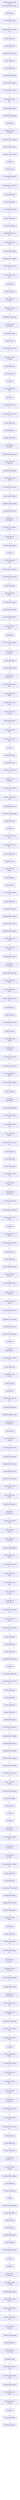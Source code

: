 flowchart TD
    A["🎯 Island navigation using boat<br/>Active Inference Curriculum"] --> B["📚 Foundation"]
    
    B --> S1["1. Professional Profile & C..."]
    S1 --> S2["Comprehensive Curriculum Se..."]
    S2 --> S3["Section Introduction"]
    S3 --> S4["Learning Objectives"]
    S4 --> S5["Educational Foundations"]
    S5 --> S6["Career Trajectories"]
    S6 --> S7["Core Competencies"]
    S7 --> S8["Professional Challenges"]
    S8 --> S9["Active Inference Material"]
    S9 --> S10["Free Energy Principle and A..."]
    S10 --> S11["Applications in Island Navi..."]
    S11 --> S12["Practical Implementation"]
    S12 --> S13["Simulation and Modeling"]
    S13 --> S14["Case Studies"]
    S14 --> S15["Reflection and Self-Assessment"]
    S15 --> S16["Assessment and Evaluation"]
    S16 --> S17["Multi-Level Assessment"]
    S17 --> S18["Continuous Improvement"]
    S18 --> S19["Conclusion"]
    S19 --> S20["Resource Links"]
    S20 --> S21["2. Knowledge Architecture &..."]
    S21 --> S22["Comprehensive Curriculum Se..."]
    S22 --> S23["Learning Objectives"]
    S23 --> S24["Section Components"]
    S24 --> S25["1. Comprehensive Section In..."]
    S25 --> S26["Learning Architecture"]
    S26 --> S27["Curriculum Integration"]
    S27 --> S28["Professional Relevance Fram..."]
    S28 --> S29["2. Multi-Layered Core Conte..."]
    S29 --> S30["Conceptual Foundation"]
    S30 --> S31["Mathematical Framework"]
    S31 --> S32["Practical Implementation Fr..."]
    S32 --> S33["3. Extensive Practical Appl..."]
    S33 --> S34["Case Studies"]
    S34 --> S35["Hands-On Projects"]
    S35 --> S36["4. Rich Visual and Conceptu..."]
    S36 --> S37["Multi-Modal Learning Resources"]
    S37 --> S38["Analogies and Metaphors"]
    S38 --> S39["5. Comprehensive Assessment..."]
    S39 --> S40["Assessment Strategy"]
    S40 --> S41["Reflection Tools"]
    S41 --> S42["6. Extended Learning and Pr..."]
    S42 --> S43["Advanced Learning Pathways"]
    S43 --> S44["Interactive Elements"]
    S44 --> S45["Resource Library"]
    S45 --> S46["Conclusion"]
    S46 --> S47["3. Learning Ecology & Profe..."]
    S47 --> S48["SQL 12.221"]
    S48 --> S49["4. Cognitive Architecture &..."]
    S49 --> S50["Comprehensive Curriculum Se..."]
    S50 --> S51["Section Introduction"]
    S51 --> S52["Learning Objectives"]
    S52 --> S53["Cognitive Architecture"]
    S53 --> S54["Mental Models & Conceptual ..."]
    S54 --> S55["Problem-Solving Strategies"]
    S55 --> S56["Cognitive Biases & Limitations"]
    S56 --> S57["Collaborative Intelligence"]
    S57 --> S58["Core Active Inference Material"]
    S58 --> S59["Free Energy Principle and A..."]
    S59 --> S60["Active Inference Theory"]
    S60 --> S61["Applications and Domains"]
    S61 --> S62["Educational Resources"]
    S62 --> S63["Software and Computational ..."]
    S63 --> S64["Research Communities and Ne..."]
    S64 --> S65["Current Research Directions"]
    S65 --> S66["Practical Implementation"]
    S66 --> S67["Conclusion"]
    S67 --> S68["Section Development Require..."]
    S68 --> S69["5. Active Inference Integra..."]
    S69 --> S70["Comprehensive Curriculum Se..."]
    S70 --> S71["Section Introduction"]
    S71 --> S72["Multi-Layered Core Content ..."]
    S72 --> S73["Conceptual Foundation"]
    S73 --> S74["Mathematical Framework"]
    S74 --> S75["Practical Implementation Fr..."]
    S75 --> S76["Extensive Practical Applica..."]
    S76 --> S77["Case Studies"]
    S77 --> S78["Hands-On Implementation Pro..."]
    S78 --> S79["Rich Visual and Conceptual ..."]
    S79 --> S80["Conceptual Diagrams"]
    S80 --> S81["Cognitive Support Tools"]
    S81 --> S82["Comprehensive Assessment an..."]
    S82 --> S83["Multi-Level Assessment Stra..."]
    S83 --> S84["Self-Assessment and Reflect..."]
    S84 --> S85["Extended Learning and Profe..."]
    S85 --> S86["Advanced Learning Pathways"]
    S86 --> S87["Professional Integration an..."]
    S87 --> S88["6. Curriculum Design Implic..."]
    S88 --> S89["Section 6: Curriculum Desig..."]
    S89 --> S90["Overview"]
    S90 --> S91["Learning Objectives"]
    S91 --> S92["Curriculum Structure"]
    S92 --> S93["**Module 1: Introduction to..."]
    S93 --> S94["**Module 2: AIF in Maritime..."]
    S94 --> S95["**Module 3: Case Studies an..."]
    S95 --> S96["**Module 4: Design and Impl..."]
    S96 --> S97["Pedagogical Approach"]
    S97 --> S98["Assessment and Evaluation"]
    S98 --> S99["Support Resources"]
    S99 --> S100["Conclusion"]
    S100 --> S101["1. Executive Summary & Stra..."]
    S101 --> S102["1. Executive Summary & Stra..."]
    S102 --> S103["Learning Objectives:"]
    S103 --> S104["Strategic Context:"]
    S104 --> S105["Professional Value Proposit..."]
    S105 --> S106["Learning Pathway:"]
    S106 --> S107["Success Criteria:"]
    S107 --> S108["2. Free Energy Principle an..."]
    S108 --> S109["Learning Objectives:"]
    S109 --> S110["Theoretical Foundations:"]
    S110 --> S111["Mathematical Framework:"]
    S111 --> S112["Active Inference Theory:"]
    S112 --> S113["Applications and Domains:"]
    S113 --> S114["Key Researchers and Contrib..."]
    S114 --> S115["Seminal Papers and Publicat..."]
    S115 --> S116["Educational Resources:"]
    S116 --> S117["Software and Computational ..."]
    S117 --> S118["Implementation Roadmap"]
    S118 --> S119["Phase 1: Foundations (Weeks..."]
    S119 --> S120["Phase 2: Applications (Week..."]
    S120 --> S121["Phase 3: Advanced Topics (W..."]
    S121 --> S122["Assessment Plan:"]
    S122 --> S123["Support Structure:"]
    S123 --> S124["2. Foundational Framework D..."]
    S124 --> S125["Section Overview"]
    S125 --> S126["2.1 Conceptual Bridge Building"]
    S126 --> S127["2.2 Mathematical Foundation"]
    S127 --> S128["2.3 Cognitive Framework Dev..."]
    S128 --> S129["2.4 Historical and Theoreti..."]
    S129 --> S130["Core Active Inference Material"]
    S130 --> S131["Free Energy Principle and A..."]
    S131 --> S132["Table of Contents"]
    S132 --> S133["2.5 Practical Implementation"]
    S133 --> S134["Implementation Guidelines"]
    S134 --> S135["2.6 Progress Monitoring and..."]
    S135 --> S136["2.7 Learning Objectives and..."]
    S136 --> S137["3. Core Principles & Mechan..."]
    S137 --> S138["Comprehensive Curriculum Se..."]
    S138 --> S139["Section Overview"]
    S139 --> S140["Learning Objectives"]
    S140 --> S141["Section Components"]
    S141 --> S142["1. Free Energy Principle De..."]
    S142 --> S143["2. Active Inference Process..."]
    S143 --> S144["3. Implementation Mechanisms"]
    S144 --> S145["4. Hands-on Introduction to..."]
    S145 --> S146["Assessment and Reflection"]
    S146 --> S147["Resource Library and Ongoin..."]
    S147 --> S148["Conclusion"]
    S148 --> S149["4. Extensive Domain Applica..."]
    S149 --> S150["Comprehensive Curriculum Se..."]
    S150 --> S151["Section Overview"]
    S151 --> S152["Learning Objectives"]
    S152 --> S153["Primary Application Areas"]
    S153 --> S154["Autonomous Island Approach ..."]
    S154 --> S155["Practical Implementation Pr..."]
    S155 --> S156["Industry Integration Examples"]
    S156 --> S157["Core Active Inference Material"]
    S157 --> S158["Free Energy Principle and A..."]
    S158 --> S159["Applications and Domains"]
    S159 --> S160["Educational Resources"]
    S160 --> S161["Assessment and Reflection"]
    S161 --> S162["Conclusion"]
    S162 --> S163["5. Hands-On Implementation ..."]
    S163 --> S164["Comprehensive Curriculum Se..."]
    S164 --> S165["Section Introduction"]
    S165 --> S166["Computational Skills Develo..."]
    S166 --> S167["Python Tutorials"]
    S167 --> S168["Data Analysis"]
    S168 --> S169["Experimental Design and Met..."]
    S169 --> S170["Formulating Hypotheses"]
    S170 --> S171["Simulated Navigation Trials"]
    S171 --> S172["Professional Tool Development"]
    S172 --> S173["User Interfaces"]
    S173 --> S174["Core Active Inference Material"]
    S174 --> S175["Free Energy Principle and A..."]
    S175 --> S176["Theoretical Foundations"]
    S176 --> S177["Mathematical Framework"]
    S177 --> S178["Active Inference Theory"]
    S178 --> S179["Applications and Domains"]
    S179 --> S180["Key Researchers and Contrib..."]
    S180 --> S181["Seminal Papers and Publicat..."]
    S181 --> S182["Educational Resources"]
    S182 --> S183["Software and Computational ..."]
    S183 --> S184["Research Communities and Ne..."]
    S184 --> S185["Current Research Directions"]
    S185 --> S186["Cross-Disciplinary Connections"]
    S186 --> S187["Practical Implementation"]
    S187 --> S188["Section Development Require..."]
    S188 --> S189["1. Comprehensive Section In..."]
    S189 --> S190["2. Multi-Layered Core Conte..."]
    S190 --> S191["3. Extensive Practical Appl..."]
    S191 --> S192["4. Rich Visual and Conceptu..."]
    S192 --> S193["5. Comprehensive Assessment..."]
    S193 --> S194["6. Extended Learning and Pr..."]
    S194 --> S195["6. Advanced Topics & Resear..."]
    S195 --> S196["Comprehensive Curriculum Se..."]
    S196 --> S197["Section Introduction"]
    S197 --> S198["Learning Objectives"]
    S198 --> S199["Section Components"]
    S199 --> S200["Assessment and Reflection"]
    S200 --> S201["Conclusion"]
    S201 --> S202["7. Professional Integration..."]
    S202 --> S203["Comprehensive Curriculum Se..."]
    S203 --> S204["Section Introduction"]
    S204 --> S205["Learning Objectives:"]
    S205 --> S206["Learning Architecture"]
    S206 --> S207["Section Components"]
    S207 --> S208["Theoretical Foundation"]
    S208 --> S209["Free Energy Principle and A..."]
    S209 --> S210["Mathematical Framework"]
    S210 --> S211["Practical Implementation"]
    S211 --> S212["Organizational Strategies"]
    S212 --> S213["Implementation in Practice"]
    S213 --> S214["Case Studies and Projects"]
    S214 --> S215["Case Study 1: Autonomous Ve..."]
    S215 --> S216["Project: AIF-based Navigati..."]
    S216 --> S217["Assessment and Reflection"]
    S217 --> S218["Assessment Strategy"]
    S218 --> S219["Reflection Tools"]
    S219 --> S220["Conclusion"]
    S220 --> S221["References"]
    S221 --> S222["Software and Computational ..."]
    S222 --> S223["Community and Network Devel..."]
    S223 --> S224["Innovation and Contribution..."]
    S224 --> S225["8. Assessment & Evaluation ..."]
    S225 --> S226["Comprehensive Curriculum Se..."]
    S226 --> S227["Section Introduction"]
    S227 --> S228["Learning Objectives:"]
    S228 --> S229["Multi-Layered Core Content"]
    S229 --> S230["Conceptual Foundation"]
    S230 --> S231["Mathematical Framework"]
    S231 --> S232["Practical Implementation"]
    S232 --> S233["Extensive Practical Applica..."]
    S233 --> S234["Case Studies"]
    S234 --> S235["Hands-On Projects"]
    S235 --> S236["Professional Integration Ex..."]
    S236 --> S237["Simulation and Modeling Act..."]
    S237 --> S238["Rich Visual and Conceptual ..."]
    S238 --> S239["Multi-Modal Learning Resources"]
    S239 --> S240["Domain-Specific Analogies a..."]
    S240 --> S241["Cognitive Support Tools"]
    S241 --> S242["Comprehensive Assessment an..."]
    S242 --> S243["Multi-Level Assessment Stra..."]
    S243 --> S244["Self-Assessment and Reflect..."]
    S244 --> S245["Deep Learning Integration"]
    S245 --> S246["Continuous Improvement Fram..."]
    S246 --> S247["Extended Learning and Profe..."]
    S247 --> S248["Conclusion"]
    S248 --> S249["Section Development Require..."]
    S249 --> S250["1. Comprehensive Section In..."]
    S250 --> S251["2. Multi-Layered Core Conte..."]
    S251 --> S252["3. Extensive Practical Appl..."]
    S252 --> S253["4. Rich Visual and Conceptu..."]
    S253 --> S254["5. Comprehensive Assessment..."]
    S254 --> S255["6. Extended Learning and Pr..."]
    S255 --> S256["9. Resources & Support Infr..."]
    S256 --> S257["Comprehensive Curriculum Se..."]
    S257 --> S258["Section Overview"]
    S258 --> S259["Learning Objectives"]
    S259 --> S260["Section Components"]
    S260 --> S261["1. Comprehensive Resource L..."]
    S261 --> S262["2. Learning Support Systems"]
    S262 --> S263["3. Implementation Support"]
    S263 --> S264["Learning Activities"]
    S264 --> S265["Interactive Simulations"]
    S265 --> S266["Projects"]
    S266 --> S267["Assessment and Reflection"]
    S267 --> S268["Assessment Strategy"]
    S268 --> S269["Reflection Tools"]
    S269 --> S270["Resource Library"]
    S270 --> S271["Annotated Bibliography"]
    S271 --> S272["Software Toolkits"]
    S272 --> S273["Professional Networks and F..."]
    S273 --> S274["Conclusion"]
    S274 --> S275["References"]
    S275 --> S276["Software and Computational ..."]
    S276 --> S277["Core Implementation Packages"]
    S277 --> S278["Specialized Applications"]
    S278 --> S279["Research Communities and Ne..."]
    S279 --> S280["Academic Societies and Orga..."]
    S280 --> S281["Research Centers and Instit..."]
    S281 --> S282["Current Research Directions"]
    S282 --> S283["Theoretical Developments"]
    S283 --> S284["Empirical Research"]
    S284 --> S285["Cross-Disciplinary Connections"]
    S285 --> S286["Philosophy of Mind"]
    S286 --> S287["Physics and Information Theory"]
    S287 --> S288["Economics and Decision Theory"]
    S288 --> S289["Practical Implementation"]
    S289 --> S290["Getting Started with Active..."]
    S290 --> S291["Model Development Workflow"]
    S291 --> S292["Conclusion"]
    S292 --> S293["Document Metadata"]
    S293 --> Z["🏆 Mastery Achieved"]